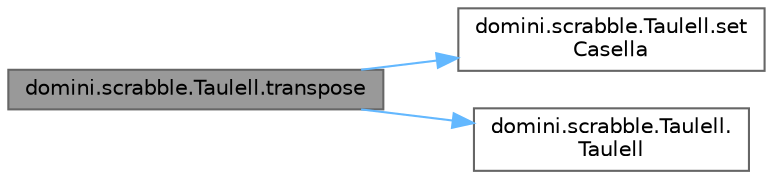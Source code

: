 digraph "domini.scrabble.Taulell.transpose"
{
 // INTERACTIVE_SVG=YES
 // LATEX_PDF_SIZE
  bgcolor="transparent";
  edge [fontname=Helvetica,fontsize=10,labelfontname=Helvetica,labelfontsize=10];
  node [fontname=Helvetica,fontsize=10,shape=box,height=0.2,width=0.4];
  rankdir="LR";
  Node1 [id="Node000001",label="domini.scrabble.Taulell.transpose",height=0.2,width=0.4,color="gray40", fillcolor="grey60", style="filled", fontcolor="black",tooltip="Retorna la transposició del taulell actual."];
  Node1 -> Node2 [id="edge1_Node000001_Node000002",color="steelblue1",style="solid",tooltip=" "];
  Node2 [id="Node000002",label="domini.scrabble.Taulell.set\lCasella",height=0.2,width=0.4,color="grey40", fillcolor="white", style="filled",URL="$classdomini_1_1scrabble_1_1_taulell.html#a10eef6a9fe59fa18f5b2d6d311c6356c",tooltip="Retorna la casella de la posició indicada."];
  Node1 -> Node3 [id="edge2_Node000001_Node000003",color="steelblue1",style="solid",tooltip=" "];
  Node3 [id="Node000003",label="domini.scrabble.Taulell.\lTaulell",height=0.2,width=0.4,color="grey40", fillcolor="white", style="filled",URL="$classdomini_1_1scrabble_1_1_taulell.html#a2f2deb612c9af047decb87cc0d7e85d1",tooltip="Constructora de la classe Taulell."];
}
